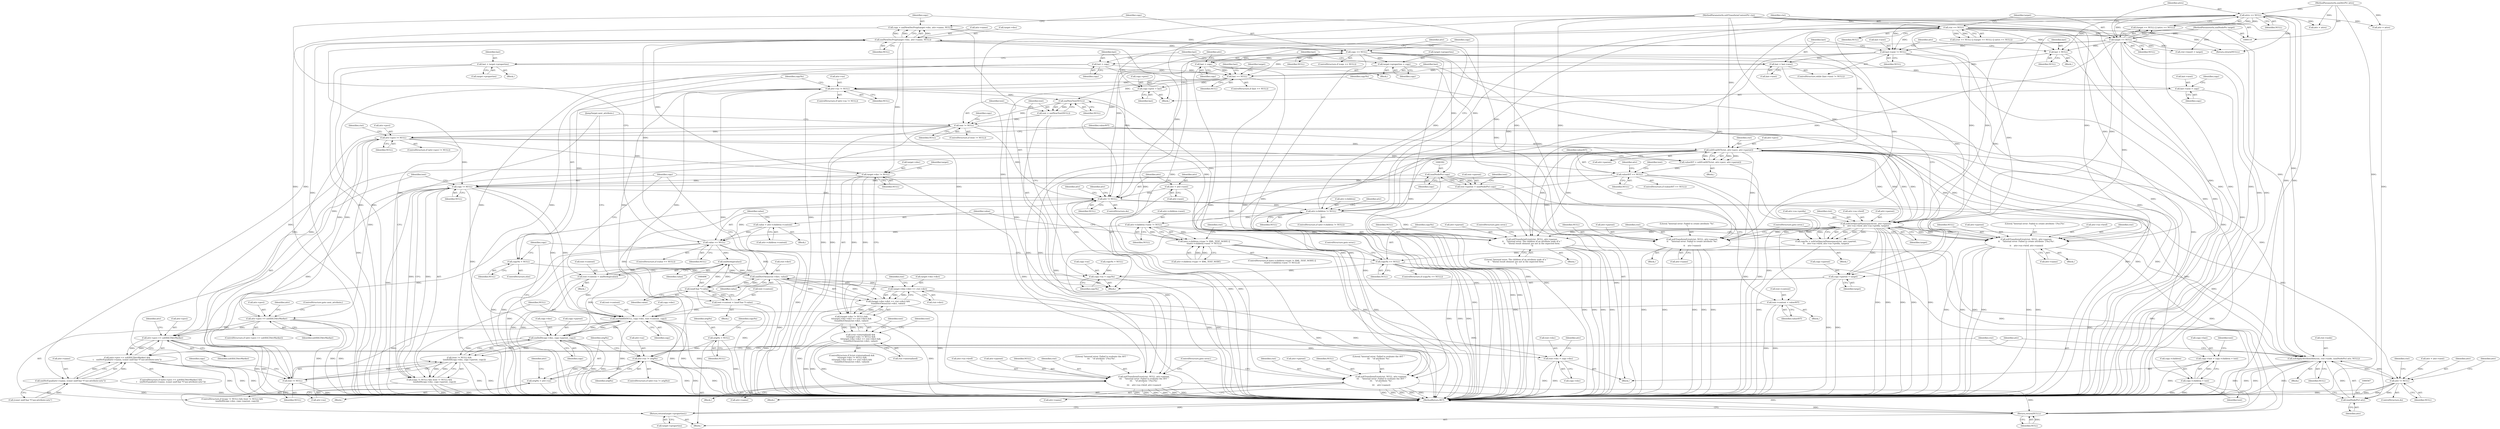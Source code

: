 digraph "0_Chrome_2de493f4a1d48952e09230a0c32ccbd45db973b2@API" {
"1000237" [label="(Call,copy = xmlNewDocProp(target->doc, attr->name, NULL))"];
"1000239" [label="(Call,xmlNewDocProp(target->doc, attr->name, NULL))"];
"1000470" [label="(Call,target->doc != NULL)"];
"1000402" [label="(Call,attr->psvi != NULL)"];
"1000186" [label="(Call,attr->psvi == xsltXSLTAttrMarker)"];
"1000410" [label="(Call,xsltEvalAVT(ctxt, attr->psvi, attr->parent))"];
"1000132" [label="(Call,ctxt == NULL)"];
"1000111" [label="(MethodParameterIn,xsltTransformContextPtr ctxt)"];
"1000339" [label="(Call,xsltGetSpecialNamespace(ctxt, attr->parent,\n\t\t    attr->ns->href, attr->ns->prefix, target))"];
"1000112" [label="(MethodParameterIn,xmlNodePtr target)"];
"1000136" [label="(Call,target == NULL)"];
"1000374" [label="(Call,text != NULL)"];
"1000369" [label="(Call,text = xmlNewText(NULL))"];
"1000371" [label="(Call,xmlNewText(NULL))"];
"1000291" [label="(Call,last == NULL)"];
"1000177" [label="(Call,last = NULL)"];
"1000139" [label="(Call,attrs == NULL)"];
"1000113" [label="(MethodParameterIn,xmlAttrPtr attrs)"];
"1000315" [label="(Call,last = copy)"];
"1000248" [label="(Call,copy == NULL)"];
"1000237" [label="(Call,copy = xmlNewDocProp(target->doc, attr->name, NULL))"];
"1000159" [label="(Call,last = target->properties)"];
"1000300" [label="(Call,last = copy)"];
"1000170" [label="(Call,last = last->next)"];
"1000165" [label="(Call,last->next != NULL)"];
"1000356" [label="(Call,copyNs == NULL)"];
"1000337" [label="(Call,copyNs = xsltGetSpecialNamespace(ctxt, attr->parent,\n\t\t    attr->ns->href, attr->ns->prefix, target))"];
"1000331" [label="(Call,attr->ns != NULL)"];
"1000319" [label="(Call,attr->ns != origNs)"];
"1000325" [label="(Call,origNs = attr->ns)"];
"1000121" [label="(Call,origNs = NULL)"];
"1000233" [label="(Call,value == NULL)"];
"1000225" [label="(Call,value = attr->children->content)"];
"1000209" [label="(Call,attr->children->next != NULL)"];
"1000194" [label="(Call,attr->children != NULL)"];
"1000538" [label="(Call,attr != NULL)"];
"1000533" [label="(Call,attr = attr->next)"];
"1000523" [label="(Call,xmlAddID(NULL, copy->doc, text->content, copy))"];
"1000512" [label="(Call,text != NULL)"];
"1000508" [label="(Call,copy != NULL)"];
"1000391" [label="(Call,(xmlNodePtr) copy)"];
"1000419" [label="(Call,valueAVT == NULL)"];
"1000408" [label="(Call,valueAVT = xsltEvalAVT(ctxt, attr->psvi, attr->parent))"];
"1000515" [label="(Call,xmlIsID(copy->doc, copy->parent, copy))"];
"1000285" [label="(Call,copy->parent = target)"];
"1000458" [label="(Call,text->content = valueAVT)"];
"1000500" [label="(Call,text->content = xmlStrdup(value))"];
"1000504" [label="(Call,xmlStrdup(value))"];
"1000485" [label="(Call,xmlDictOwns(ctxt->dict, value))"];
"1000476" [label="(Call,target->doc->dict == ctxt->dict)"];
"1000495" [label="(Call,(xmlChar *) value)"];
"1000491" [label="(Call,text->content = (xmlChar *) value)"];
"1000257" [label="(Call,xsltTransformError(ctxt, NULL, attr->parent,\n\t\t    \"Internal error: Failed to create attribute '{%s}%s'.\n\",\n\t\t    attr->ns->href, attr->name))"];
"1000593" [label="(Return,return(NULL);)"];
"1000274" [label="(Call,xsltTransformError(ctxt, NULL, attr->parent,\n\t\t    \"Internal error: Failed to create attribute '%s'.\n\",\n\t\t    attr->name))"];
"1000310" [label="(Call,copy->prev = last)"];
"1000364" [label="(Call,copy->ns = copyNs)"];
"1000378" [label="(Call,copy->last = copy->children = text)"];
"1000382" [label="(Call,copy->children = text)"];
"1000548" [label="(Call,attr->psvi == xsltXSLTAttrMarker)"];
"1000547" [label="(Call,(attr->psvi == xsltXSLTAttrMarker) &&\n\t    xmlStrEqual(attr->name, (const xmlChar *)\"use-attribute-sets\"))"];
"1000217" [label="(Call,xsltTransformError(ctxt, NULL, attr->parent,\n\t\t    \"Internal error: The children of an attribute node of a \"\n\t\t    \"literal result element are not in the expected form.\n\"))"];
"1000394" [label="(Call,text->doc = copy->doc)"];
"1000511" [label="(Call,(text != NULL) &&\n                (xmlIsID(copy->doc, copy->parent, copy)))"];
"1000507" [label="(Call,(copy != NULL) && (text != NULL) &&\n                (xmlIsID(copy->doc, copy->parent, copy)))"];
"1000201" [label="(Call,(attr->children->type != XML_TEXT_NODE) ||\n\t\t(attr->children->next != NULL))"];
"1000428" [label="(Call,xsltTransformError(ctxt, NULL, attr->parent,\n\t\t\t    \"Internal error: Failed to evaluate the AVT \"\n\t\t\t    \"of attribute '{%s}%s'.\n\",\n\t\t\t    attr->ns->href, attr->name))"];
"1000445" [label="(Call,xsltTransformError(ctxt, NULL, attr->parent,\n\t\t\t    \"Internal error: Failed to evaluate the AVT \"\n\t\t\t    \"of attribute '%s'.\n\",\n\t\t\t    attr->name))"];
"1000469" [label="(Call,(target->doc != NULL) &&\n\t\t(target->doc->dict == ctxt->dict) &&\n\t\txmlDictOwns(ctxt->dict, value))"];
"1000465" [label="(Call,(ctxt->internalized) &&\n \t\t(target->doc != NULL) &&\n\t\t(target->doc->dict == ctxt->dict) &&\n\t\txmlDictOwns(ctxt->dict, value))"];
"1000553" [label="(Call,xmlStrEqual(attr->name, (const xmlChar *)\"use-attribute-sets\"))"];
"1000475" [label="(Call,(target->doc->dict == ctxt->dict) &&\n\t\txmlDictOwns(ctxt->dict, value))"];
"1000561" [label="(Call,xsltApplyAttributeSet(ctxt, ctxt->node, (xmlNodePtr) attr, NULL))"];
"1000575" [label="(Call,attr != NULL)"];
"1000566" [label="(Call,(xmlNodePtr) attr)"];
"1000361" [label="(Call,copyNs = NULL)"];
"1000295" [label="(Call,target->properties = copy)"];
"1000583" [label="(Return,return(target->properties);)"];
"1000305" [label="(Call,last->next = copy)"];
"1000387" [label="(Call,text->parent = (xmlNodePtr) copy)"];
"1000396" [label="(Identifier,text)"];
"1000404" [label="(Identifier,attr)"];
"1000246" [label="(Identifier,NULL)"];
"1000500" [label="(Call,text->content = xmlStrdup(value))"];
"1000281" [label="(Call,attr->name)"];
"1000249" [label="(Identifier,copy)"];
"1000354" [label="(Identifier,target)"];
"1000195" [label="(Call,attr->children)"];
"1000180" [label="(Call,attr = attrs)"];
"1000465" [label="(Call,(ctxt->internalized) &&\n \t\t(target->doc != NULL) &&\n\t\t(target->doc->dict == ctxt->dict) &&\n\t\txmlDictOwns(ctxt->dict, value))"];
"1000296" [label="(Call,target->properties)"];
"1000409" [label="(Identifier,valueAVT)"];
"1000142" [label="(Return,return(NULL);)"];
"1000566" [label="(Call,(xmlNodePtr) attr)"];
"1000363" [label="(Identifier,NULL)"];
"1000140" [label="(Identifier,attrs)"];
"1000452" [label="(Call,attr->name)"];
"1000314" [label="(Identifier,last)"];
"1000330" [label="(ControlStructure,if (attr->ns != NULL))"];
"1000235" [label="(Identifier,NULL)"];
"1000570" [label="(Call,attr = attr->next)"];
"1000549" [label="(Call,attr->psvi)"];
"1000123" [label="(Identifier,NULL)"];
"1000462" [label="(Identifier,valueAVT)"];
"1000386" [label="(Identifier,text)"];
"1000300" [label="(Call,last = copy)"];
"1000447" [label="(Identifier,NULL)"];
"1000177" [label="(Call,last = NULL)"];
"1000497" [label="(Identifier,value)"];
"1000258" [label="(Identifier,ctxt)"];
"1000411" [label="(Identifier,ctxt)"];
"1000317" [label="(Identifier,copy)"];
"1000192" [label="(ControlStructure,goto next_attribute;)"];
"1000257" [label="(Call,xsltTransformError(ctxt, NULL, attr->parent,\n\t\t    \"Internal error: Failed to create attribute '{%s}%s'.\n\",\n\t\t    attr->ns->href, attr->name))"];
"1000239" [label="(Call,xmlNewDocProp(target->doc, attr->name, NULL))"];
"1000541" [label="(Call,attr = attrs)"];
"1000370" [label="(Identifier,text)"];
"1000111" [label="(MethodParameterIn,xsltTransformContextPtr ctxt)"];
"1000169" [label="(Identifier,NULL)"];
"1000571" [label="(Identifier,attr)"];
"1000471" [label="(Call,target->doc)"];
"1000216" [label="(Block,)"];
"1000331" [label="(Call,attr->ns != NULL)"];
"1000112" [label="(MethodParameterIn,xmlNodePtr target)"];
"1000458" [label="(Call,text->content = valueAVT)"];
"1000280" [label="(Literal,\"Internal error: Failed to create attribute '%s'.\n\")"];
"1000198" [label="(Identifier,NULL)"];
"1000378" [label="(Call,copy->last = copy->children = text)"];
"1000513" [label="(Identifier,text)"];
"1000546" [label="(ControlStructure,if ((attr->psvi == xsltXSLTAttrMarker) &&\n\t    xmlStrEqual(attr->name, (const xmlChar *)\"use-attribute-sets\")))"];
"1000297" [label="(Identifier,target)"];
"1000394" [label="(Call,text->doc = copy->doc)"];
"1000340" [label="(Identifier,ctxt)"];
"1000486" [label="(Call,ctxt->dict)"];
"1000276" [label="(Identifier,NULL)"];
"1000364" [label="(Call,copy->ns = copyNs)"];
"1000193" [label="(ControlStructure,if (attr->children != NULL))"];
"1000379" [label="(Call,copy->last)"];
"1000427" [label="(Block,)"];
"1000368" [label="(Identifier,copyNs)"];
"1000560" [label="(Block,)"];
"1000318" [label="(ControlStructure,if (attr->ns != origNs))"];
"1000393" [label="(Identifier,copy)"];
"1000217" [label="(Call,xsltTransformError(ctxt, NULL, attr->parent,\n\t\t    \"Internal error: The children of an attribute node of a \"\n\t\t    \"literal result element are not in the expected form.\n\"))"];
"1000544" [label="(ControlStructure,do)"];
"1000114" [label="(Block,)"];
"1000576" [label="(Identifier,attr)"];
"1000277" [label="(Call,attr->parent)"];
"1000166" [label="(Call,last->next)"];
"1000181" [label="(Identifier,attr)"];
"1000302" [label="(Identifier,copy)"];
"1000335" [label="(Identifier,NULL)"];
"1000121" [label="(Call,origNs = NULL)"];
"1000519" [label="(Call,copy->parent)"];
"1000515" [label="(Call,xmlIsID(copy->doc, copy->parent, copy))"];
"1000194" [label="(Call,attr->children != NULL)"];
"1000477" [label="(Call,target->doc->dict)"];
"1000455" [label="(ControlStructure,goto error;)"];
"1000502" [label="(Identifier,text)"];
"1000210" [label="(Call,attr->children->next)"];
"1000514" [label="(Identifier,NULL)"];
"1000226" [label="(Identifier,value)"];
"1000391" [label="(Call,(xmlNodePtr) copy)"];
"1000344" [label="(Call,attr->ns->href)"];
"1000320" [label="(Call,attr->ns)"];
"1000141" [label="(Identifier,NULL)"];
"1000259" [label="(Identifier,NULL)"];
"1000555" [label="(Identifier,attr)"];
"1000445" [label="(Call,xsltTransformError(ctxt, NULL, attr->parent,\n\t\t\t    \"Internal error: Failed to evaluate the AVT \"\n\t\t\t    \"of attribute '%s'.\n\",\n\t\t\t    attr->name))"];
"1000510" [label="(Identifier,NULL)"];
"1000183" [label="(ControlStructure,do)"];
"1000516" [label="(Call,copy->doc)"];
"1000431" [label="(Call,attr->parent)"];
"1000408" [label="(Call,valueAVT = xsltEvalAVT(ctxt, attr->psvi, attr->parent))"];
"1000375" [label="(Identifier,text)"];
"1000325" [label="(Call,origNs = attr->ns)"];
"1000312" [label="(Identifier,copy)"];
"1000135" [label="(Call,(target == NULL) || (attrs == NULL))"];
"1000176" [label="(Block,)"];
"1000284" [label="(ControlStructure,goto error;)"];
"1000538" [label="(Call,attr != NULL)"];
"1000491" [label="(Call,text->content = (xmlChar *) value)"];
"1000233" [label="(Call,value == NULL)"];
"1000219" [label="(Identifier,NULL)"];
"1000512" [label="(Call,text != NULL)"];
"1000232" [label="(ControlStructure,if (value == NULL))"];
"1000469" [label="(Call,(target->doc != NULL) &&\n\t\t(target->doc->dict == ctxt->dict) &&\n\t\txmlDictOwns(ctxt->dict, value))"];
"1000209" [label="(Call,attr->children->next != NULL)"];
"1000275" [label="(Identifier,ctxt)"];
"1000240" [label="(Call,target->doc)"];
"1000185" [label="(ControlStructure,if (attr->psvi == xsltXSLTAttrMarker))"];
"1000415" [label="(Call,attr->parent)"];
"1000475" [label="(Call,(target->doc->dict == ctxt->dict) &&\n\t\txmlDictOwns(ctxt->dict, value))"];
"1000260" [label="(Call,attr->parent)"];
"1000274" [label="(Call,xsltTransformError(ctxt, NULL, attr->parent,\n\t\t    \"Internal error: Failed to create attribute '%s'.\n\",\n\t\t    attr->name))"];
"1000134" [label="(Identifier,NULL)"];
"1000366" [label="(Identifier,copy)"];
"1000557" [label="(Call,(const xmlChar *)\"use-attribute-sets\")"];
"1000376" [label="(Identifier,NULL)"];
"1000220" [label="(Call,attr->parent)"];
"1000470" [label="(Call,target->doc != NULL)"];
"1000532" [label="(JumpTarget,next_attribute:)"];
"1000305" [label="(Call,last->next = copy)"];
"1000542" [label="(Identifier,attr)"];
"1000575" [label="(Call,attr != NULL)"];
"1000324" [label="(Block,)"];
"1000238" [label="(Identifier,copy)"];
"1000126" [label="(Identifier,copyNs)"];
"1000199" [label="(Block,)"];
"1000341" [label="(Call,attr->parent)"];
"1000489" [label="(Identifier,value)"];
"1000132" [label="(Call,ctxt == NULL)"];
"1000158" [label="(Block,)"];
"1000263" [label="(Literal,\"Internal error: Failed to create attribute '{%s}%s'.\n\")"];
"1000137" [label="(Identifier,target)"];
"1000285" [label="(Call,copy->parent = target)"];
"1000295" [label="(Call,target->properties = copy)"];
"1000593" [label="(Return,return(NULL);)"];
"1000234" [label="(Identifier,value)"];
"1000269" [label="(Call,attr->name)"];
"1000430" [label="(Identifier,NULL)"];
"1000474" [label="(Identifier,NULL)"];
"1000171" [label="(Identifier,last)"];
"1000256" [label="(Block,)"];
"1000188" [label="(Identifier,attr)"];
"1000460" [label="(Identifier,text)"];
"1000250" [label="(Identifier,NULL)"];
"1000507" [label="(Call,(copy != NULL) && (text != NULL) &&\n                (xmlIsID(copy->doc, copy->parent, copy)))"];
"1000459" [label="(Call,text->content)"];
"1000499" [label="(Block,)"];
"1000501" [label="(Call,text->content)"];
"1000550" [label="(Identifier,attr)"];
"1000569" [label="(Identifier,NULL)"];
"1000584" [label="(Call,target->properties)"];
"1000337" [label="(Call,copyNs = xsltGetSpecialNamespace(ctxt, attr->parent,\n\t\t    attr->ns->href, attr->ns->prefix, target))"];
"1000327" [label="(Call,attr->ns)"];
"1000336" [label="(Block,)"];
"1000365" [label="(Call,copy->ns)"];
"1000362" [label="(Identifier,copyNs)"];
"1000373" [label="(ControlStructure,if (text != NULL))"];
"1000563" [label="(Call,ctxt->node)"];
"1000138" [label="(Identifier,NULL)"];
"1000237" [label="(Call,copy = xmlNewDocProp(target->doc, attr->name, NULL))"];
"1000457" [label="(Block,)"];
"1000554" [label="(Call,attr->name)"];
"1000323" [label="(Identifier,origNs)"];
"1000315" [label="(Call,last = copy)"];
"1000553" [label="(Call,xmlStrEqual(attr->name, (const xmlChar *)\"use-attribute-sets\"))"];
"1000583" [label="(Return,return(target->properties);)"];
"1000412" [label="(Call,attr->psvi)"];
"1000504" [label="(Call,xmlStrdup(value))"];
"1000539" [label="(Identifier,attr)"];
"1000387" [label="(Call,text->parent = (xmlNodePtr) copy)"];
"1000170" [label="(Call,last = last->next)"];
"1000466" [label="(Call,ctxt->internalized)"];
"1000395" [label="(Call,text->doc)"];
"1000374" [label="(Call,text != NULL)"];
"1000552" [label="(Identifier,xsltXSLTAttrMarker)"];
"1000223" [label="(Literal,\"Internal error: The children of an attribute node of a \"\n\t\t    \"literal result element are not in the expected form.\n\")"];
"1000464" [label="(ControlStructure,if ((ctxt->internalized) &&\n \t\t(target->doc != NULL) &&\n\t\t(target->doc->dict == ctxt->dict) &&\n\t\txmlDictOwns(ctxt->dict, value)))"];
"1000113" [label="(MethodParameterIn,xmlAttrPtr attrs)"];
"1000421" [label="(Identifier,NULL)"];
"1000254" [label="(Identifier,attr)"];
"1000164" [label="(ControlStructure,while (last->next != NULL))"];
"1000311" [label="(Call,copy->prev)"];
"1000349" [label="(Call,attr->ns->prefix)"];
"1000383" [label="(Call,copy->children)"];
"1000356" [label="(Call,copyNs == NULL)"];
"1000357" [label="(Identifier,copyNs)"];
"1000310" [label="(Call,copy->prev = last)"];
"1000165" [label="(Call,last->next != NULL)"];
"1000522" [label="(Identifier,copy)"];
"1000382" [label="(Call,copy->children = text)"];
"1000511" [label="(Call,(text != NULL) &&\n                (xmlIsID(copy->doc, copy->parent, copy)))"];
"1000577" [label="(Identifier,NULL)"];
"1000495" [label="(Call,(xmlChar *) value)"];
"1000202" [label="(Call,attr->children->type != XML_TEXT_NODE)"];
"1000580" [label="(Identifier,ctxt)"];
"1000287" [label="(Identifier,copy)"];
"1000425" [label="(Identifier,attr)"];
"1000339" [label="(Call,xsltGetSpecialNamespace(ctxt, attr->parent,\n\t\t    attr->ns->href, attr->ns->prefix, target))"];
"1000149" [label="(Call,ctxt->insert = target)"];
"1000371" [label="(Call,xmlNewText(NULL))"];
"1000407" [label="(Block,)"];
"1000122" [label="(Identifier,origNs)"];
"1000492" [label="(Call,text->content)"];
"1000187" [label="(Call,attr->psvi)"];
"1000326" [label="(Identifier,origNs)"];
"1000479" [label="(Identifier,target)"];
"1000547" [label="(Call,(attr->psvi == xsltXSLTAttrMarker) &&\n\t    xmlStrEqual(attr->name, (const xmlChar *)\"use-attribute-sets\"))"];
"1000196" [label="(Identifier,attr)"];
"1000333" [label="(Identifier,attr)"];
"1000304" [label="(Block,)"];
"1000225" [label="(Call,value = attr->children->content)"];
"1000167" [label="(Identifier,last)"];
"1000248" [label="(Call,copy == NULL)"];
"1000509" [label="(Identifier,copy)"];
"1000360" [label="(ControlStructure,else)"];
"1000307" [label="(Identifier,last)"];
"1000562" [label="(Identifier,ctxt)"];
"1000289" [label="(Identifier,target)"];
"1000403" [label="(Call,attr->psvi)"];
"1000548" [label="(Call,attr->psvi == xsltXSLTAttrMarker)"];
"1000286" [label="(Call,copy->parent)"];
"1000380" [label="(Identifier,copy)"];
"1000487" [label="(Identifier,ctxt)"];
"1000506" [label="(ControlStructure,if ((copy != NULL) && (text != NULL) &&\n                (xmlIsID(copy->doc, copy->parent, copy))))"];
"1000243" [label="(Call,attr->name)"];
"1000338" [label="(Identifier,copyNs)"];
"1000476" [label="(Call,target->doc->dict == ctxt->dict)"];
"1000490" [label="(Block,)"];
"1000451" [label="(Literal,\"Internal error: Failed to evaluate the AVT \"\n\t\t\t    \"of attribute '%s'.\n\")"];
"1000291" [label="(Call,last == NULL)"];
"1000361" [label="(Call,copyNs = NULL)"];
"1000299" [label="(Identifier,copy)"];
"1000594" [label="(Identifier,NULL)"];
"1000190" [label="(Identifier,xsltXSLTAttrMarker)"];
"1000428" [label="(Call,xsltTransformError(ctxt, NULL, attr->parent,\n\t\t\t    \"Internal error: Failed to evaluate the AVT \"\n\t\t\t    \"of attribute '{%s}%s'.\n\",\n\t\t\t    attr->ns->href, attr->name))"];
"1000533" [label="(Call,attr = attr->next)"];
"1000372" [label="(Identifier,NULL)"];
"1000595" [label="(MethodReturn,RET)"];
"1000446" [label="(Identifier,ctxt)"];
"1000493" [label="(Identifier,text)"];
"1000531" [label="(Identifier,copy)"];
"1000369" [label="(Call,text = xmlNewText(NULL))"];
"1000321" [label="(Identifier,attr)"];
"1000294" [label="(Block,)"];
"1000534" [label="(Identifier,attr)"];
"1000200" [label="(ControlStructure,if ((attr->children->type != XML_TEXT_NODE) ||\n\t\t(attr->children->next != NULL)))"];
"1000316" [label="(Identifier,last)"];
"1000528" [label="(Call,text->content)"];
"1000273" [label="(Block,)"];
"1000227" [label="(Call,attr->children->content)"];
"1000186" [label="(Call,attr->psvi == xsltXSLTAttrMarker)"];
"1000136" [label="(Call,target == NULL)"];
"1000319" [label="(Call,attr->ns != origNs)"];
"1000161" [label="(Call,target->properties)"];
"1000359" [label="(ControlStructure,goto error;)"];
"1000332" [label="(Call,attr->ns)"];
"1000301" [label="(Identifier,last)"];
"1000508" [label="(Call,copy != NULL)"];
"1000440" [label="(Call,attr->name)"];
"1000467" [label="(Identifier,ctxt)"];
"1000358" [label="(Identifier,NULL)"];
"1000160" [label="(Identifier,last)"];
"1000525" [label="(Call,copy->doc)"];
"1000355" [label="(ControlStructure,if (copyNs == NULL))"];
"1000517" [label="(Identifier,copy)"];
"1000406" [label="(Identifier,NULL)"];
"1000377" [label="(Block,)"];
"1000131" [label="(Call,(ctxt == NULL) || (target == NULL) || (attrs == NULL))"];
"1000290" [label="(ControlStructure,if (last == NULL))"];
"1000133" [label="(Identifier,ctxt)"];
"1000485" [label="(Call,xmlDictOwns(ctxt->dict, value))"];
"1000401" [label="(ControlStructure,if (attr->psvi != NULL))"];
"1000184" [label="(Block,)"];
"1000523" [label="(Call,xmlAddID(NULL, copy->doc, text->content, copy))"];
"1000429" [label="(Identifier,ctxt)"];
"1000448" [label="(Call,attr->parent)"];
"1000292" [label="(Identifier,last)"];
"1000398" [label="(Call,copy->doc)"];
"1000178" [label="(Identifier,last)"];
"1000201" [label="(Call,(attr->children->type != XML_TEXT_NODE) ||\n\t\t(attr->children->next != NULL))"];
"1000561" [label="(Call,xsltApplyAttributeSet(ctxt, ctxt->node, (xmlNodePtr) attr, NULL))"];
"1000540" [label="(Identifier,NULL)"];
"1000139" [label="(Call,attrs == NULL)"];
"1000125" [label="(Call,copyNs = NULL)"];
"1000524" [label="(Identifier,NULL)"];
"1000309" [label="(Identifier,copy)"];
"1000306" [label="(Call,last->next)"];
"1000420" [label="(Identifier,valueAVT)"];
"1000247" [label="(ControlStructure,if (copy == NULL))"];
"1000535" [label="(Call,attr->next)"];
"1000419" [label="(Call,valueAVT == NULL)"];
"1000482" [label="(Call,ctxt->dict)"];
"1000224" [label="(ControlStructure,goto error;)"];
"1000410" [label="(Call,xsltEvalAVT(ctxt, attr->psvi, attr->parent))"];
"1000505" [label="(Identifier,value)"];
"1000264" [label="(Call,attr->ns->href)"];
"1000444" [label="(Block,)"];
"1000159" [label="(Call,last = target->properties)"];
"1000389" [label="(Identifier,text)"];
"1000388" [label="(Call,text->parent)"];
"1000434" [label="(Literal,\"Internal error: Failed to evaluate the AVT \"\n\t\t\t    \"of attribute '{%s}%s'.\n\")"];
"1000402" [label="(Call,attr->psvi != NULL)"];
"1000218" [label="(Identifier,ctxt)"];
"1000435" [label="(Call,attr->ns->href)"];
"1000568" [label="(Identifier,attr)"];
"1000179" [label="(Identifier,NULL)"];
"1000205" [label="(Identifier,attr)"];
"1000418" [label="(ControlStructure,if (valueAVT == NULL))"];
"1000172" [label="(Call,last->next)"];
"1000293" [label="(Identifier,NULL)"];
"1000215" [label="(Identifier,NULL)"];
"1000237" -> "1000184"  [label="AST: "];
"1000237" -> "1000239"  [label="CFG: "];
"1000238" -> "1000237"  [label="AST: "];
"1000239" -> "1000237"  [label="AST: "];
"1000249" -> "1000237"  [label="CFG: "];
"1000237" -> "1000595"  [label="DDG: "];
"1000239" -> "1000237"  [label="DDG: "];
"1000239" -> "1000237"  [label="DDG: "];
"1000239" -> "1000237"  [label="DDG: "];
"1000237" -> "1000248"  [label="DDG: "];
"1000239" -> "1000246"  [label="CFG: "];
"1000240" -> "1000239"  [label="AST: "];
"1000243" -> "1000239"  [label="AST: "];
"1000246" -> "1000239"  [label="AST: "];
"1000239" -> "1000595"  [label="DDG: "];
"1000239" -> "1000595"  [label="DDG: "];
"1000470" -> "1000239"  [label="DDG: "];
"1000233" -> "1000239"  [label="DDG: "];
"1000194" -> "1000239"  [label="DDG: "];
"1000239" -> "1000248"  [label="DDG: "];
"1000239" -> "1000257"  [label="DDG: "];
"1000239" -> "1000274"  [label="DDG: "];
"1000239" -> "1000428"  [label="DDG: "];
"1000239" -> "1000445"  [label="DDG: "];
"1000239" -> "1000470"  [label="DDG: "];
"1000239" -> "1000553"  [label="DDG: "];
"1000470" -> "1000469"  [label="AST: "];
"1000470" -> "1000474"  [label="CFG: "];
"1000471" -> "1000470"  [label="AST: "];
"1000474" -> "1000470"  [label="AST: "];
"1000479" -> "1000470"  [label="CFG: "];
"1000469" -> "1000470"  [label="CFG: "];
"1000470" -> "1000595"  [label="DDG: "];
"1000470" -> "1000469"  [label="DDG: "];
"1000470" -> "1000469"  [label="DDG: "];
"1000402" -> "1000470"  [label="DDG: "];
"1000470" -> "1000508"  [label="DDG: "];
"1000402" -> "1000401"  [label="AST: "];
"1000402" -> "1000406"  [label="CFG: "];
"1000403" -> "1000402"  [label="AST: "];
"1000406" -> "1000402"  [label="AST: "];
"1000409" -> "1000402"  [label="CFG: "];
"1000467" -> "1000402"  [label="CFG: "];
"1000402" -> "1000595"  [label="DDG: "];
"1000402" -> "1000186"  [label="DDG: "];
"1000186" -> "1000402"  [label="DDG: "];
"1000374" -> "1000402"  [label="DDG: "];
"1000402" -> "1000410"  [label="DDG: "];
"1000402" -> "1000419"  [label="DDG: "];
"1000402" -> "1000508"  [label="DDG: "];
"1000402" -> "1000548"  [label="DDG: "];
"1000186" -> "1000185"  [label="AST: "];
"1000186" -> "1000190"  [label="CFG: "];
"1000187" -> "1000186"  [label="AST: "];
"1000190" -> "1000186"  [label="AST: "];
"1000192" -> "1000186"  [label="CFG: "];
"1000196" -> "1000186"  [label="CFG: "];
"1000186" -> "1000595"  [label="DDG: "];
"1000186" -> "1000595"  [label="DDG: "];
"1000186" -> "1000595"  [label="DDG: "];
"1000410" -> "1000186"  [label="DDG: "];
"1000186" -> "1000548"  [label="DDG: "];
"1000186" -> "1000548"  [label="DDG: "];
"1000410" -> "1000408"  [label="AST: "];
"1000410" -> "1000415"  [label="CFG: "];
"1000411" -> "1000410"  [label="AST: "];
"1000412" -> "1000410"  [label="AST: "];
"1000415" -> "1000410"  [label="AST: "];
"1000408" -> "1000410"  [label="CFG: "];
"1000410" -> "1000595"  [label="DDG: "];
"1000410" -> "1000595"  [label="DDG: "];
"1000410" -> "1000595"  [label="DDG: "];
"1000410" -> "1000217"  [label="DDG: "];
"1000410" -> "1000217"  [label="DDG: "];
"1000410" -> "1000257"  [label="DDG: "];
"1000410" -> "1000257"  [label="DDG: "];
"1000410" -> "1000274"  [label="DDG: "];
"1000410" -> "1000274"  [label="DDG: "];
"1000410" -> "1000339"  [label="DDG: "];
"1000410" -> "1000339"  [label="DDG: "];
"1000410" -> "1000408"  [label="DDG: "];
"1000410" -> "1000408"  [label="DDG: "];
"1000410" -> "1000408"  [label="DDG: "];
"1000132" -> "1000410"  [label="DDG: "];
"1000339" -> "1000410"  [label="DDG: "];
"1000339" -> "1000410"  [label="DDG: "];
"1000111" -> "1000410"  [label="DDG: "];
"1000410" -> "1000428"  [label="DDG: "];
"1000410" -> "1000428"  [label="DDG: "];
"1000410" -> "1000445"  [label="DDG: "];
"1000410" -> "1000445"  [label="DDG: "];
"1000410" -> "1000548"  [label="DDG: "];
"1000410" -> "1000561"  [label="DDG: "];
"1000132" -> "1000131"  [label="AST: "];
"1000132" -> "1000134"  [label="CFG: "];
"1000133" -> "1000132"  [label="AST: "];
"1000134" -> "1000132"  [label="AST: "];
"1000137" -> "1000132"  [label="CFG: "];
"1000131" -> "1000132"  [label="CFG: "];
"1000132" -> "1000595"  [label="DDG: "];
"1000132" -> "1000595"  [label="DDG: "];
"1000132" -> "1000131"  [label="DDG: "];
"1000132" -> "1000131"  [label="DDG: "];
"1000111" -> "1000132"  [label="DDG: "];
"1000132" -> "1000136"  [label="DDG: "];
"1000132" -> "1000142"  [label="DDG: "];
"1000132" -> "1000165"  [label="DDG: "];
"1000132" -> "1000177"  [label="DDG: "];
"1000132" -> "1000194"  [label="DDG: "];
"1000132" -> "1000217"  [label="DDG: "];
"1000132" -> "1000257"  [label="DDG: "];
"1000132" -> "1000274"  [label="DDG: "];
"1000132" -> "1000339"  [label="DDG: "];
"1000132" -> "1000538"  [label="DDG: "];
"1000132" -> "1000561"  [label="DDG: "];
"1000111" -> "1000110"  [label="AST: "];
"1000111" -> "1000595"  [label="DDG: "];
"1000111" -> "1000217"  [label="DDG: "];
"1000111" -> "1000257"  [label="DDG: "];
"1000111" -> "1000274"  [label="DDG: "];
"1000111" -> "1000339"  [label="DDG: "];
"1000111" -> "1000428"  [label="DDG: "];
"1000111" -> "1000445"  [label="DDG: "];
"1000111" -> "1000561"  [label="DDG: "];
"1000339" -> "1000337"  [label="AST: "];
"1000339" -> "1000354"  [label="CFG: "];
"1000340" -> "1000339"  [label="AST: "];
"1000341" -> "1000339"  [label="AST: "];
"1000344" -> "1000339"  [label="AST: "];
"1000349" -> "1000339"  [label="AST: "];
"1000354" -> "1000339"  [label="AST: "];
"1000337" -> "1000339"  [label="CFG: "];
"1000339" -> "1000595"  [label="DDG: "];
"1000339" -> "1000595"  [label="DDG: "];
"1000339" -> "1000595"  [label="DDG: "];
"1000339" -> "1000595"  [label="DDG: "];
"1000339" -> "1000595"  [label="DDG: "];
"1000339" -> "1000217"  [label="DDG: "];
"1000339" -> "1000217"  [label="DDG: "];
"1000339" -> "1000257"  [label="DDG: "];
"1000339" -> "1000257"  [label="DDG: "];
"1000339" -> "1000257"  [label="DDG: "];
"1000339" -> "1000274"  [label="DDG: "];
"1000339" -> "1000274"  [label="DDG: "];
"1000339" -> "1000285"  [label="DDG: "];
"1000339" -> "1000337"  [label="DDG: "];
"1000339" -> "1000337"  [label="DDG: "];
"1000339" -> "1000337"  [label="DDG: "];
"1000339" -> "1000337"  [label="DDG: "];
"1000339" -> "1000337"  [label="DDG: "];
"1000112" -> "1000339"  [label="DDG: "];
"1000136" -> "1000339"  [label="DDG: "];
"1000339" -> "1000428"  [label="DDG: "];
"1000339" -> "1000561"  [label="DDG: "];
"1000112" -> "1000110"  [label="AST: "];
"1000112" -> "1000595"  [label="DDG: "];
"1000112" -> "1000136"  [label="DDG: "];
"1000112" -> "1000149"  [label="DDG: "];
"1000112" -> "1000285"  [label="DDG: "];
"1000136" -> "1000135"  [label="AST: "];
"1000136" -> "1000138"  [label="CFG: "];
"1000137" -> "1000136"  [label="AST: "];
"1000138" -> "1000136"  [label="AST: "];
"1000140" -> "1000136"  [label="CFG: "];
"1000135" -> "1000136"  [label="CFG: "];
"1000136" -> "1000595"  [label="DDG: "];
"1000136" -> "1000595"  [label="DDG: "];
"1000136" -> "1000135"  [label="DDG: "];
"1000136" -> "1000135"  [label="DDG: "];
"1000136" -> "1000139"  [label="DDG: "];
"1000136" -> "1000142"  [label="DDG: "];
"1000136" -> "1000149"  [label="DDG: "];
"1000136" -> "1000165"  [label="DDG: "];
"1000136" -> "1000177"  [label="DDG: "];
"1000136" -> "1000194"  [label="DDG: "];
"1000136" -> "1000285"  [label="DDG: "];
"1000136" -> "1000538"  [label="DDG: "];
"1000374" -> "1000373"  [label="AST: "];
"1000374" -> "1000376"  [label="CFG: "];
"1000375" -> "1000374"  [label="AST: "];
"1000376" -> "1000374"  [label="AST: "];
"1000380" -> "1000374"  [label="CFG: "];
"1000532" -> "1000374"  [label="CFG: "];
"1000374" -> "1000595"  [label="DDG: "];
"1000374" -> "1000595"  [label="DDG: "];
"1000369" -> "1000374"  [label="DDG: "];
"1000371" -> "1000374"  [label="DDG: "];
"1000374" -> "1000378"  [label="DDG: "];
"1000374" -> "1000382"  [label="DDG: "];
"1000374" -> "1000512"  [label="DDG: "];
"1000374" -> "1000538"  [label="DDG: "];
"1000369" -> "1000184"  [label="AST: "];
"1000369" -> "1000371"  [label="CFG: "];
"1000370" -> "1000369"  [label="AST: "];
"1000371" -> "1000369"  [label="AST: "];
"1000375" -> "1000369"  [label="CFG: "];
"1000369" -> "1000595"  [label="DDG: "];
"1000371" -> "1000369"  [label="DDG: "];
"1000371" -> "1000372"  [label="CFG: "];
"1000372" -> "1000371"  [label="AST: "];
"1000291" -> "1000371"  [label="DDG: "];
"1000356" -> "1000371"  [label="DDG: "];
"1000331" -> "1000371"  [label="DDG: "];
"1000291" -> "1000290"  [label="AST: "];
"1000291" -> "1000293"  [label="CFG: "];
"1000292" -> "1000291"  [label="AST: "];
"1000293" -> "1000291"  [label="AST: "];
"1000297" -> "1000291"  [label="CFG: "];
"1000307" -> "1000291"  [label="CFG: "];
"1000291" -> "1000595"  [label="DDG: "];
"1000177" -> "1000291"  [label="DDG: "];
"1000315" -> "1000291"  [label="DDG: "];
"1000159" -> "1000291"  [label="DDG: "];
"1000300" -> "1000291"  [label="DDG: "];
"1000170" -> "1000291"  [label="DDG: "];
"1000248" -> "1000291"  [label="DDG: "];
"1000291" -> "1000310"  [label="DDG: "];
"1000291" -> "1000331"  [label="DDG: "];
"1000177" -> "1000176"  [label="AST: "];
"1000177" -> "1000179"  [label="CFG: "];
"1000178" -> "1000177"  [label="AST: "];
"1000179" -> "1000177"  [label="AST: "];
"1000181" -> "1000177"  [label="CFG: "];
"1000177" -> "1000595"  [label="DDG: "];
"1000139" -> "1000177"  [label="DDG: "];
"1000139" -> "1000135"  [label="AST: "];
"1000139" -> "1000141"  [label="CFG: "];
"1000140" -> "1000139"  [label="AST: "];
"1000141" -> "1000139"  [label="AST: "];
"1000135" -> "1000139"  [label="CFG: "];
"1000139" -> "1000595"  [label="DDG: "];
"1000139" -> "1000595"  [label="DDG: "];
"1000139" -> "1000135"  [label="DDG: "];
"1000139" -> "1000135"  [label="DDG: "];
"1000113" -> "1000139"  [label="DDG: "];
"1000139" -> "1000142"  [label="DDG: "];
"1000139" -> "1000165"  [label="DDG: "];
"1000139" -> "1000180"  [label="DDG: "];
"1000139" -> "1000194"  [label="DDG: "];
"1000139" -> "1000538"  [label="DDG: "];
"1000139" -> "1000541"  [label="DDG: "];
"1000113" -> "1000110"  [label="AST: "];
"1000113" -> "1000595"  [label="DDG: "];
"1000113" -> "1000180"  [label="DDG: "];
"1000113" -> "1000541"  [label="DDG: "];
"1000315" -> "1000304"  [label="AST: "];
"1000315" -> "1000317"  [label="CFG: "];
"1000316" -> "1000315"  [label="AST: "];
"1000317" -> "1000315"  [label="AST: "];
"1000321" -> "1000315"  [label="CFG: "];
"1000315" -> "1000595"  [label="DDG: "];
"1000315" -> "1000595"  [label="DDG: "];
"1000248" -> "1000315"  [label="DDG: "];
"1000248" -> "1000247"  [label="AST: "];
"1000248" -> "1000250"  [label="CFG: "];
"1000249" -> "1000248"  [label="AST: "];
"1000250" -> "1000248"  [label="AST: "];
"1000254" -> "1000248"  [label="CFG: "];
"1000287" -> "1000248"  [label="CFG: "];
"1000248" -> "1000595"  [label="DDG: "];
"1000248" -> "1000595"  [label="DDG: "];
"1000248" -> "1000257"  [label="DDG: "];
"1000248" -> "1000274"  [label="DDG: "];
"1000248" -> "1000295"  [label="DDG: "];
"1000248" -> "1000300"  [label="DDG: "];
"1000248" -> "1000305"  [label="DDG: "];
"1000248" -> "1000391"  [label="DDG: "];
"1000159" -> "1000158"  [label="AST: "];
"1000159" -> "1000161"  [label="CFG: "];
"1000160" -> "1000159"  [label="AST: "];
"1000161" -> "1000159"  [label="AST: "];
"1000167" -> "1000159"  [label="CFG: "];
"1000159" -> "1000595"  [label="DDG: "];
"1000159" -> "1000595"  [label="DDG: "];
"1000300" -> "1000294"  [label="AST: "];
"1000300" -> "1000302"  [label="CFG: "];
"1000301" -> "1000300"  [label="AST: "];
"1000302" -> "1000300"  [label="AST: "];
"1000321" -> "1000300"  [label="CFG: "];
"1000300" -> "1000595"  [label="DDG: "];
"1000300" -> "1000595"  [label="DDG: "];
"1000170" -> "1000164"  [label="AST: "];
"1000170" -> "1000172"  [label="CFG: "];
"1000171" -> "1000170"  [label="AST: "];
"1000172" -> "1000170"  [label="AST: "];
"1000167" -> "1000170"  [label="CFG: "];
"1000170" -> "1000595"  [label="DDG: "];
"1000165" -> "1000170"  [label="DDG: "];
"1000165" -> "1000164"  [label="AST: "];
"1000165" -> "1000169"  [label="CFG: "];
"1000166" -> "1000165"  [label="AST: "];
"1000169" -> "1000165"  [label="AST: "];
"1000171" -> "1000165"  [label="CFG: "];
"1000181" -> "1000165"  [label="CFG: "];
"1000165" -> "1000595"  [label="DDG: "];
"1000165" -> "1000595"  [label="DDG: "];
"1000165" -> "1000194"  [label="DDG: "];
"1000165" -> "1000538"  [label="DDG: "];
"1000356" -> "1000355"  [label="AST: "];
"1000356" -> "1000358"  [label="CFG: "];
"1000357" -> "1000356"  [label="AST: "];
"1000358" -> "1000356"  [label="AST: "];
"1000359" -> "1000356"  [label="CFG: "];
"1000366" -> "1000356"  [label="CFG: "];
"1000356" -> "1000595"  [label="DDG: "];
"1000356" -> "1000595"  [label="DDG: "];
"1000356" -> "1000595"  [label="DDG: "];
"1000337" -> "1000356"  [label="DDG: "];
"1000331" -> "1000356"  [label="DDG: "];
"1000356" -> "1000364"  [label="DDG: "];
"1000356" -> "1000593"  [label="DDG: "];
"1000337" -> "1000336"  [label="AST: "];
"1000338" -> "1000337"  [label="AST: "];
"1000357" -> "1000337"  [label="CFG: "];
"1000337" -> "1000595"  [label="DDG: "];
"1000331" -> "1000330"  [label="AST: "];
"1000331" -> "1000335"  [label="CFG: "];
"1000332" -> "1000331"  [label="AST: "];
"1000335" -> "1000331"  [label="AST: "];
"1000338" -> "1000331"  [label="CFG: "];
"1000362" -> "1000331"  [label="CFG: "];
"1000331" -> "1000595"  [label="DDG: "];
"1000331" -> "1000595"  [label="DDG: "];
"1000331" -> "1000319"  [label="DDG: "];
"1000319" -> "1000331"  [label="DDG: "];
"1000331" -> "1000361"  [label="DDG: "];
"1000319" -> "1000318"  [label="AST: "];
"1000319" -> "1000323"  [label="CFG: "];
"1000320" -> "1000319"  [label="AST: "];
"1000323" -> "1000319"  [label="AST: "];
"1000326" -> "1000319"  [label="CFG: "];
"1000366" -> "1000319"  [label="CFG: "];
"1000319" -> "1000595"  [label="DDG: "];
"1000319" -> "1000595"  [label="DDG: "];
"1000319" -> "1000595"  [label="DDG: "];
"1000325" -> "1000319"  [label="DDG: "];
"1000121" -> "1000319"  [label="DDG: "];
"1000319" -> "1000325"  [label="DDG: "];
"1000325" -> "1000324"  [label="AST: "];
"1000325" -> "1000327"  [label="CFG: "];
"1000326" -> "1000325"  [label="AST: "];
"1000327" -> "1000325"  [label="AST: "];
"1000333" -> "1000325"  [label="CFG: "];
"1000325" -> "1000595"  [label="DDG: "];
"1000121" -> "1000114"  [label="AST: "];
"1000121" -> "1000123"  [label="CFG: "];
"1000122" -> "1000121"  [label="AST: "];
"1000123" -> "1000121"  [label="AST: "];
"1000126" -> "1000121"  [label="CFG: "];
"1000121" -> "1000595"  [label="DDG: "];
"1000233" -> "1000232"  [label="AST: "];
"1000233" -> "1000235"  [label="CFG: "];
"1000234" -> "1000233"  [label="AST: "];
"1000235" -> "1000233"  [label="AST: "];
"1000238" -> "1000233"  [label="CFG: "];
"1000233" -> "1000595"  [label="DDG: "];
"1000233" -> "1000595"  [label="DDG: "];
"1000225" -> "1000233"  [label="DDG: "];
"1000209" -> "1000233"  [label="DDG: "];
"1000194" -> "1000233"  [label="DDG: "];
"1000233" -> "1000485"  [label="DDG: "];
"1000233" -> "1000495"  [label="DDG: "];
"1000233" -> "1000504"  [label="DDG: "];
"1000225" -> "1000199"  [label="AST: "];
"1000225" -> "1000227"  [label="CFG: "];
"1000226" -> "1000225"  [label="AST: "];
"1000227" -> "1000225"  [label="AST: "];
"1000234" -> "1000225"  [label="CFG: "];
"1000225" -> "1000595"  [label="DDG: "];
"1000209" -> "1000201"  [label="AST: "];
"1000209" -> "1000215"  [label="CFG: "];
"1000210" -> "1000209"  [label="AST: "];
"1000215" -> "1000209"  [label="AST: "];
"1000201" -> "1000209"  [label="CFG: "];
"1000209" -> "1000595"  [label="DDG: "];
"1000209" -> "1000201"  [label="DDG: "];
"1000209" -> "1000201"  [label="DDG: "];
"1000194" -> "1000209"  [label="DDG: "];
"1000209" -> "1000217"  [label="DDG: "];
"1000194" -> "1000193"  [label="AST: "];
"1000194" -> "1000198"  [label="CFG: "];
"1000195" -> "1000194"  [label="AST: "];
"1000198" -> "1000194"  [label="AST: "];
"1000205" -> "1000194"  [label="CFG: "];
"1000238" -> "1000194"  [label="CFG: "];
"1000194" -> "1000595"  [label="DDG: "];
"1000194" -> "1000595"  [label="DDG: "];
"1000538" -> "1000194"  [label="DDG: "];
"1000194" -> "1000217"  [label="DDG: "];
"1000538" -> "1000183"  [label="AST: "];
"1000538" -> "1000540"  [label="CFG: "];
"1000539" -> "1000538"  [label="AST: "];
"1000540" -> "1000538"  [label="AST: "];
"1000188" -> "1000538"  [label="CFG: "];
"1000542" -> "1000538"  [label="CFG: "];
"1000538" -> "1000595"  [label="DDG: "];
"1000538" -> "1000595"  [label="DDG: "];
"1000533" -> "1000538"  [label="DDG: "];
"1000523" -> "1000538"  [label="DDG: "];
"1000512" -> "1000538"  [label="DDG: "];
"1000508" -> "1000538"  [label="DDG: "];
"1000538" -> "1000561"  [label="DDG: "];
"1000538" -> "1000575"  [label="DDG: "];
"1000533" -> "1000184"  [label="AST: "];
"1000533" -> "1000535"  [label="CFG: "];
"1000534" -> "1000533"  [label="AST: "];
"1000535" -> "1000533"  [label="AST: "];
"1000539" -> "1000533"  [label="CFG: "];
"1000533" -> "1000595"  [label="DDG: "];
"1000523" -> "1000506"  [label="AST: "];
"1000523" -> "1000531"  [label="CFG: "];
"1000524" -> "1000523"  [label="AST: "];
"1000525" -> "1000523"  [label="AST: "];
"1000528" -> "1000523"  [label="AST: "];
"1000531" -> "1000523"  [label="AST: "];
"1000532" -> "1000523"  [label="CFG: "];
"1000523" -> "1000595"  [label="DDG: "];
"1000523" -> "1000595"  [label="DDG: "];
"1000523" -> "1000595"  [label="DDG: "];
"1000523" -> "1000595"  [label="DDG: "];
"1000523" -> "1000394"  [label="DDG: "];
"1000523" -> "1000515"  [label="DDG: "];
"1000512" -> "1000523"  [label="DDG: "];
"1000508" -> "1000523"  [label="DDG: "];
"1000508" -> "1000523"  [label="DDG: "];
"1000515" -> "1000523"  [label="DDG: "];
"1000515" -> "1000523"  [label="DDG: "];
"1000458" -> "1000523"  [label="DDG: "];
"1000500" -> "1000523"  [label="DDG: "];
"1000491" -> "1000523"  [label="DDG: "];
"1000512" -> "1000511"  [label="AST: "];
"1000512" -> "1000514"  [label="CFG: "];
"1000513" -> "1000512"  [label="AST: "];
"1000514" -> "1000512"  [label="AST: "];
"1000517" -> "1000512"  [label="CFG: "];
"1000511" -> "1000512"  [label="CFG: "];
"1000512" -> "1000595"  [label="DDG: "];
"1000512" -> "1000511"  [label="DDG: "];
"1000512" -> "1000511"  [label="DDG: "];
"1000508" -> "1000512"  [label="DDG: "];
"1000508" -> "1000507"  [label="AST: "];
"1000508" -> "1000510"  [label="CFG: "];
"1000509" -> "1000508"  [label="AST: "];
"1000510" -> "1000508"  [label="AST: "];
"1000513" -> "1000508"  [label="CFG: "];
"1000507" -> "1000508"  [label="CFG: "];
"1000508" -> "1000595"  [label="DDG: "];
"1000508" -> "1000507"  [label="DDG: "];
"1000508" -> "1000507"  [label="DDG: "];
"1000391" -> "1000508"  [label="DDG: "];
"1000419" -> "1000508"  [label="DDG: "];
"1000508" -> "1000515"  [label="DDG: "];
"1000391" -> "1000387"  [label="AST: "];
"1000391" -> "1000393"  [label="CFG: "];
"1000392" -> "1000391"  [label="AST: "];
"1000393" -> "1000391"  [label="AST: "];
"1000387" -> "1000391"  [label="CFG: "];
"1000391" -> "1000595"  [label="DDG: "];
"1000391" -> "1000387"  [label="DDG: "];
"1000419" -> "1000418"  [label="AST: "];
"1000419" -> "1000421"  [label="CFG: "];
"1000420" -> "1000419"  [label="AST: "];
"1000421" -> "1000419"  [label="AST: "];
"1000425" -> "1000419"  [label="CFG: "];
"1000460" -> "1000419"  [label="CFG: "];
"1000419" -> "1000595"  [label="DDG: "];
"1000419" -> "1000595"  [label="DDG: "];
"1000408" -> "1000419"  [label="DDG: "];
"1000419" -> "1000428"  [label="DDG: "];
"1000419" -> "1000445"  [label="DDG: "];
"1000419" -> "1000458"  [label="DDG: "];
"1000408" -> "1000407"  [label="AST: "];
"1000409" -> "1000408"  [label="AST: "];
"1000420" -> "1000408"  [label="CFG: "];
"1000408" -> "1000595"  [label="DDG: "];
"1000515" -> "1000511"  [label="AST: "];
"1000515" -> "1000522"  [label="CFG: "];
"1000516" -> "1000515"  [label="AST: "];
"1000519" -> "1000515"  [label="AST: "];
"1000522" -> "1000515"  [label="AST: "];
"1000511" -> "1000515"  [label="CFG: "];
"1000515" -> "1000595"  [label="DDG: "];
"1000515" -> "1000595"  [label="DDG: "];
"1000515" -> "1000595"  [label="DDG: "];
"1000515" -> "1000394"  [label="DDG: "];
"1000515" -> "1000511"  [label="DDG: "];
"1000515" -> "1000511"  [label="DDG: "];
"1000515" -> "1000511"  [label="DDG: "];
"1000285" -> "1000515"  [label="DDG: "];
"1000285" -> "1000184"  [label="AST: "];
"1000285" -> "1000289"  [label="CFG: "];
"1000286" -> "1000285"  [label="AST: "];
"1000289" -> "1000285"  [label="AST: "];
"1000292" -> "1000285"  [label="CFG: "];
"1000285" -> "1000595"  [label="DDG: "];
"1000285" -> "1000595"  [label="DDG: "];
"1000458" -> "1000457"  [label="AST: "];
"1000458" -> "1000462"  [label="CFG: "];
"1000459" -> "1000458"  [label="AST: "];
"1000462" -> "1000458"  [label="AST: "];
"1000509" -> "1000458"  [label="CFG: "];
"1000458" -> "1000595"  [label="DDG: "];
"1000458" -> "1000595"  [label="DDG: "];
"1000500" -> "1000499"  [label="AST: "];
"1000500" -> "1000504"  [label="CFG: "];
"1000501" -> "1000500"  [label="AST: "];
"1000504" -> "1000500"  [label="AST: "];
"1000509" -> "1000500"  [label="CFG: "];
"1000500" -> "1000595"  [label="DDG: "];
"1000500" -> "1000595"  [label="DDG: "];
"1000504" -> "1000500"  [label="DDG: "];
"1000504" -> "1000505"  [label="CFG: "];
"1000505" -> "1000504"  [label="AST: "];
"1000504" -> "1000595"  [label="DDG: "];
"1000504" -> "1000485"  [label="DDG: "];
"1000504" -> "1000495"  [label="DDG: "];
"1000485" -> "1000504"  [label="DDG: "];
"1000495" -> "1000504"  [label="DDG: "];
"1000485" -> "1000475"  [label="AST: "];
"1000485" -> "1000489"  [label="CFG: "];
"1000486" -> "1000485"  [label="AST: "];
"1000489" -> "1000485"  [label="AST: "];
"1000475" -> "1000485"  [label="CFG: "];
"1000485" -> "1000595"  [label="DDG: "];
"1000485" -> "1000476"  [label="DDG: "];
"1000485" -> "1000475"  [label="DDG: "];
"1000485" -> "1000475"  [label="DDG: "];
"1000476" -> "1000485"  [label="DDG: "];
"1000495" -> "1000485"  [label="DDG: "];
"1000485" -> "1000495"  [label="DDG: "];
"1000476" -> "1000475"  [label="AST: "];
"1000476" -> "1000482"  [label="CFG: "];
"1000477" -> "1000476"  [label="AST: "];
"1000482" -> "1000476"  [label="AST: "];
"1000487" -> "1000476"  [label="CFG: "];
"1000475" -> "1000476"  [label="CFG: "];
"1000476" -> "1000595"  [label="DDG: "];
"1000476" -> "1000595"  [label="DDG: "];
"1000476" -> "1000475"  [label="DDG: "];
"1000476" -> "1000475"  [label="DDG: "];
"1000495" -> "1000491"  [label="AST: "];
"1000495" -> "1000497"  [label="CFG: "];
"1000496" -> "1000495"  [label="AST: "];
"1000497" -> "1000495"  [label="AST: "];
"1000491" -> "1000495"  [label="CFG: "];
"1000495" -> "1000595"  [label="DDG: "];
"1000495" -> "1000491"  [label="DDG: "];
"1000491" -> "1000490"  [label="AST: "];
"1000492" -> "1000491"  [label="AST: "];
"1000509" -> "1000491"  [label="CFG: "];
"1000491" -> "1000595"  [label="DDG: "];
"1000491" -> "1000595"  [label="DDG: "];
"1000257" -> "1000256"  [label="AST: "];
"1000257" -> "1000269"  [label="CFG: "];
"1000258" -> "1000257"  [label="AST: "];
"1000259" -> "1000257"  [label="AST: "];
"1000260" -> "1000257"  [label="AST: "];
"1000263" -> "1000257"  [label="AST: "];
"1000264" -> "1000257"  [label="AST: "];
"1000269" -> "1000257"  [label="AST: "];
"1000284" -> "1000257"  [label="CFG: "];
"1000257" -> "1000595"  [label="DDG: "];
"1000257" -> "1000595"  [label="DDG: "];
"1000257" -> "1000595"  [label="DDG: "];
"1000257" -> "1000595"  [label="DDG: "];
"1000257" -> "1000595"  [label="DDG: "];
"1000257" -> "1000595"  [label="DDG: "];
"1000257" -> "1000593"  [label="DDG: "];
"1000593" -> "1000114"  [label="AST: "];
"1000593" -> "1000594"  [label="CFG: "];
"1000594" -> "1000593"  [label="AST: "];
"1000595" -> "1000593"  [label="CFG: "];
"1000593" -> "1000595"  [label="DDG: "];
"1000594" -> "1000593"  [label="DDG: "];
"1000217" -> "1000593"  [label="DDG: "];
"1000445" -> "1000593"  [label="DDG: "];
"1000274" -> "1000593"  [label="DDG: "];
"1000428" -> "1000593"  [label="DDG: "];
"1000274" -> "1000273"  [label="AST: "];
"1000274" -> "1000281"  [label="CFG: "];
"1000275" -> "1000274"  [label="AST: "];
"1000276" -> "1000274"  [label="AST: "];
"1000277" -> "1000274"  [label="AST: "];
"1000280" -> "1000274"  [label="AST: "];
"1000281" -> "1000274"  [label="AST: "];
"1000284" -> "1000274"  [label="CFG: "];
"1000274" -> "1000595"  [label="DDG: "];
"1000274" -> "1000595"  [label="DDG: "];
"1000274" -> "1000595"  [label="DDG: "];
"1000274" -> "1000595"  [label="DDG: "];
"1000274" -> "1000595"  [label="DDG: "];
"1000310" -> "1000304"  [label="AST: "];
"1000310" -> "1000314"  [label="CFG: "];
"1000311" -> "1000310"  [label="AST: "];
"1000314" -> "1000310"  [label="AST: "];
"1000316" -> "1000310"  [label="CFG: "];
"1000310" -> "1000595"  [label="DDG: "];
"1000364" -> "1000184"  [label="AST: "];
"1000364" -> "1000368"  [label="CFG: "];
"1000365" -> "1000364"  [label="AST: "];
"1000368" -> "1000364"  [label="AST: "];
"1000370" -> "1000364"  [label="CFG: "];
"1000364" -> "1000595"  [label="DDG: "];
"1000364" -> "1000595"  [label="DDG: "];
"1000125" -> "1000364"  [label="DDG: "];
"1000361" -> "1000364"  [label="DDG: "];
"1000378" -> "1000377"  [label="AST: "];
"1000378" -> "1000382"  [label="CFG: "];
"1000379" -> "1000378"  [label="AST: "];
"1000382" -> "1000378"  [label="AST: "];
"1000389" -> "1000378"  [label="CFG: "];
"1000378" -> "1000595"  [label="DDG: "];
"1000382" -> "1000378"  [label="DDG: "];
"1000382" -> "1000386"  [label="CFG: "];
"1000383" -> "1000382"  [label="AST: "];
"1000386" -> "1000382"  [label="AST: "];
"1000382" -> "1000595"  [label="DDG: "];
"1000382" -> "1000595"  [label="DDG: "];
"1000548" -> "1000547"  [label="AST: "];
"1000548" -> "1000552"  [label="CFG: "];
"1000549" -> "1000548"  [label="AST: "];
"1000552" -> "1000548"  [label="AST: "];
"1000555" -> "1000548"  [label="CFG: "];
"1000547" -> "1000548"  [label="CFG: "];
"1000548" -> "1000595"  [label="DDG: "];
"1000548" -> "1000595"  [label="DDG: "];
"1000548" -> "1000547"  [label="DDG: "];
"1000548" -> "1000547"  [label="DDG: "];
"1000547" -> "1000546"  [label="AST: "];
"1000547" -> "1000553"  [label="CFG: "];
"1000553" -> "1000547"  [label="AST: "];
"1000562" -> "1000547"  [label="CFG: "];
"1000571" -> "1000547"  [label="CFG: "];
"1000547" -> "1000595"  [label="DDG: "];
"1000547" -> "1000595"  [label="DDG: "];
"1000547" -> "1000595"  [label="DDG: "];
"1000553" -> "1000547"  [label="DDG: "];
"1000553" -> "1000547"  [label="DDG: "];
"1000217" -> "1000216"  [label="AST: "];
"1000217" -> "1000223"  [label="CFG: "];
"1000218" -> "1000217"  [label="AST: "];
"1000219" -> "1000217"  [label="AST: "];
"1000220" -> "1000217"  [label="AST: "];
"1000223" -> "1000217"  [label="AST: "];
"1000224" -> "1000217"  [label="CFG: "];
"1000217" -> "1000595"  [label="DDG: "];
"1000217" -> "1000595"  [label="DDG: "];
"1000217" -> "1000595"  [label="DDG: "];
"1000217" -> "1000595"  [label="DDG: "];
"1000394" -> "1000377"  [label="AST: "];
"1000394" -> "1000398"  [label="CFG: "];
"1000395" -> "1000394"  [label="AST: "];
"1000398" -> "1000394"  [label="AST: "];
"1000404" -> "1000394"  [label="CFG: "];
"1000394" -> "1000595"  [label="DDG: "];
"1000394" -> "1000595"  [label="DDG: "];
"1000511" -> "1000507"  [label="AST: "];
"1000507" -> "1000511"  [label="CFG: "];
"1000511" -> "1000595"  [label="DDG: "];
"1000511" -> "1000595"  [label="DDG: "];
"1000511" -> "1000507"  [label="DDG: "];
"1000511" -> "1000507"  [label="DDG: "];
"1000507" -> "1000506"  [label="AST: "];
"1000524" -> "1000507"  [label="CFG: "];
"1000532" -> "1000507"  [label="CFG: "];
"1000507" -> "1000595"  [label="DDG: "];
"1000507" -> "1000595"  [label="DDG: "];
"1000507" -> "1000595"  [label="DDG: "];
"1000201" -> "1000200"  [label="AST: "];
"1000201" -> "1000202"  [label="CFG: "];
"1000202" -> "1000201"  [label="AST: "];
"1000218" -> "1000201"  [label="CFG: "];
"1000226" -> "1000201"  [label="CFG: "];
"1000201" -> "1000595"  [label="DDG: "];
"1000201" -> "1000595"  [label="DDG: "];
"1000201" -> "1000595"  [label="DDG: "];
"1000202" -> "1000201"  [label="DDG: "];
"1000202" -> "1000201"  [label="DDG: "];
"1000428" -> "1000427"  [label="AST: "];
"1000428" -> "1000440"  [label="CFG: "];
"1000429" -> "1000428"  [label="AST: "];
"1000430" -> "1000428"  [label="AST: "];
"1000431" -> "1000428"  [label="AST: "];
"1000434" -> "1000428"  [label="AST: "];
"1000435" -> "1000428"  [label="AST: "];
"1000440" -> "1000428"  [label="AST: "];
"1000455" -> "1000428"  [label="CFG: "];
"1000428" -> "1000595"  [label="DDG: "];
"1000428" -> "1000595"  [label="DDG: "];
"1000428" -> "1000595"  [label="DDG: "];
"1000428" -> "1000595"  [label="DDG: "];
"1000428" -> "1000595"  [label="DDG: "];
"1000428" -> "1000595"  [label="DDG: "];
"1000445" -> "1000444"  [label="AST: "];
"1000445" -> "1000452"  [label="CFG: "];
"1000446" -> "1000445"  [label="AST: "];
"1000447" -> "1000445"  [label="AST: "];
"1000448" -> "1000445"  [label="AST: "];
"1000451" -> "1000445"  [label="AST: "];
"1000452" -> "1000445"  [label="AST: "];
"1000455" -> "1000445"  [label="CFG: "];
"1000445" -> "1000595"  [label="DDG: "];
"1000445" -> "1000595"  [label="DDG: "];
"1000445" -> "1000595"  [label="DDG: "];
"1000445" -> "1000595"  [label="DDG: "];
"1000445" -> "1000595"  [label="DDG: "];
"1000469" -> "1000465"  [label="AST: "];
"1000469" -> "1000475"  [label="CFG: "];
"1000475" -> "1000469"  [label="AST: "];
"1000465" -> "1000469"  [label="CFG: "];
"1000469" -> "1000595"  [label="DDG: "];
"1000469" -> "1000595"  [label="DDG: "];
"1000469" -> "1000465"  [label="DDG: "];
"1000469" -> "1000465"  [label="DDG: "];
"1000475" -> "1000469"  [label="DDG: "];
"1000475" -> "1000469"  [label="DDG: "];
"1000465" -> "1000464"  [label="AST: "];
"1000465" -> "1000466"  [label="CFG: "];
"1000466" -> "1000465"  [label="AST: "];
"1000493" -> "1000465"  [label="CFG: "];
"1000502" -> "1000465"  [label="CFG: "];
"1000465" -> "1000595"  [label="DDG: "];
"1000465" -> "1000595"  [label="DDG: "];
"1000465" -> "1000595"  [label="DDG: "];
"1000553" -> "1000557"  [label="CFG: "];
"1000554" -> "1000553"  [label="AST: "];
"1000557" -> "1000553"  [label="AST: "];
"1000553" -> "1000595"  [label="DDG: "];
"1000553" -> "1000595"  [label="DDG: "];
"1000557" -> "1000553"  [label="DDG: "];
"1000475" -> "1000595"  [label="DDG: "];
"1000475" -> "1000595"  [label="DDG: "];
"1000561" -> "1000560"  [label="AST: "];
"1000561" -> "1000569"  [label="CFG: "];
"1000562" -> "1000561"  [label="AST: "];
"1000563" -> "1000561"  [label="AST: "];
"1000566" -> "1000561"  [label="AST: "];
"1000569" -> "1000561"  [label="AST: "];
"1000571" -> "1000561"  [label="CFG: "];
"1000561" -> "1000595"  [label="DDG: "];
"1000561" -> "1000595"  [label="DDG: "];
"1000561" -> "1000595"  [label="DDG: "];
"1000561" -> "1000595"  [label="DDG: "];
"1000566" -> "1000561"  [label="DDG: "];
"1000575" -> "1000561"  [label="DDG: "];
"1000561" -> "1000575"  [label="DDG: "];
"1000575" -> "1000544"  [label="AST: "];
"1000575" -> "1000577"  [label="CFG: "];
"1000576" -> "1000575"  [label="AST: "];
"1000577" -> "1000575"  [label="AST: "];
"1000550" -> "1000575"  [label="CFG: "];
"1000580" -> "1000575"  [label="CFG: "];
"1000575" -> "1000595"  [label="DDG: "];
"1000575" -> "1000595"  [label="DDG: "];
"1000575" -> "1000595"  [label="DDG: "];
"1000575" -> "1000566"  [label="DDG: "];
"1000570" -> "1000575"  [label="DDG: "];
"1000566" -> "1000568"  [label="CFG: "];
"1000567" -> "1000566"  [label="AST: "];
"1000568" -> "1000566"  [label="AST: "];
"1000569" -> "1000566"  [label="CFG: "];
"1000541" -> "1000566"  [label="DDG: "];
"1000361" -> "1000360"  [label="AST: "];
"1000361" -> "1000363"  [label="CFG: "];
"1000362" -> "1000361"  [label="AST: "];
"1000363" -> "1000361"  [label="AST: "];
"1000366" -> "1000361"  [label="CFG: "];
"1000295" -> "1000294"  [label="AST: "];
"1000295" -> "1000299"  [label="CFG: "];
"1000296" -> "1000295"  [label="AST: "];
"1000299" -> "1000295"  [label="AST: "];
"1000301" -> "1000295"  [label="CFG: "];
"1000295" -> "1000595"  [label="DDG: "];
"1000295" -> "1000583"  [label="DDG: "];
"1000583" -> "1000114"  [label="AST: "];
"1000583" -> "1000584"  [label="CFG: "];
"1000584" -> "1000583"  [label="AST: "];
"1000595" -> "1000583"  [label="CFG: "];
"1000583" -> "1000595"  [label="DDG: "];
"1000305" -> "1000304"  [label="AST: "];
"1000305" -> "1000309"  [label="CFG: "];
"1000306" -> "1000305"  [label="AST: "];
"1000309" -> "1000305"  [label="AST: "];
"1000312" -> "1000305"  [label="CFG: "];
"1000305" -> "1000595"  [label="DDG: "];
"1000387" -> "1000377"  [label="AST: "];
"1000388" -> "1000387"  [label="AST: "];
"1000396" -> "1000387"  [label="CFG: "];
"1000387" -> "1000595"  [label="DDG: "];
"1000387" -> "1000595"  [label="DDG: "];
}

